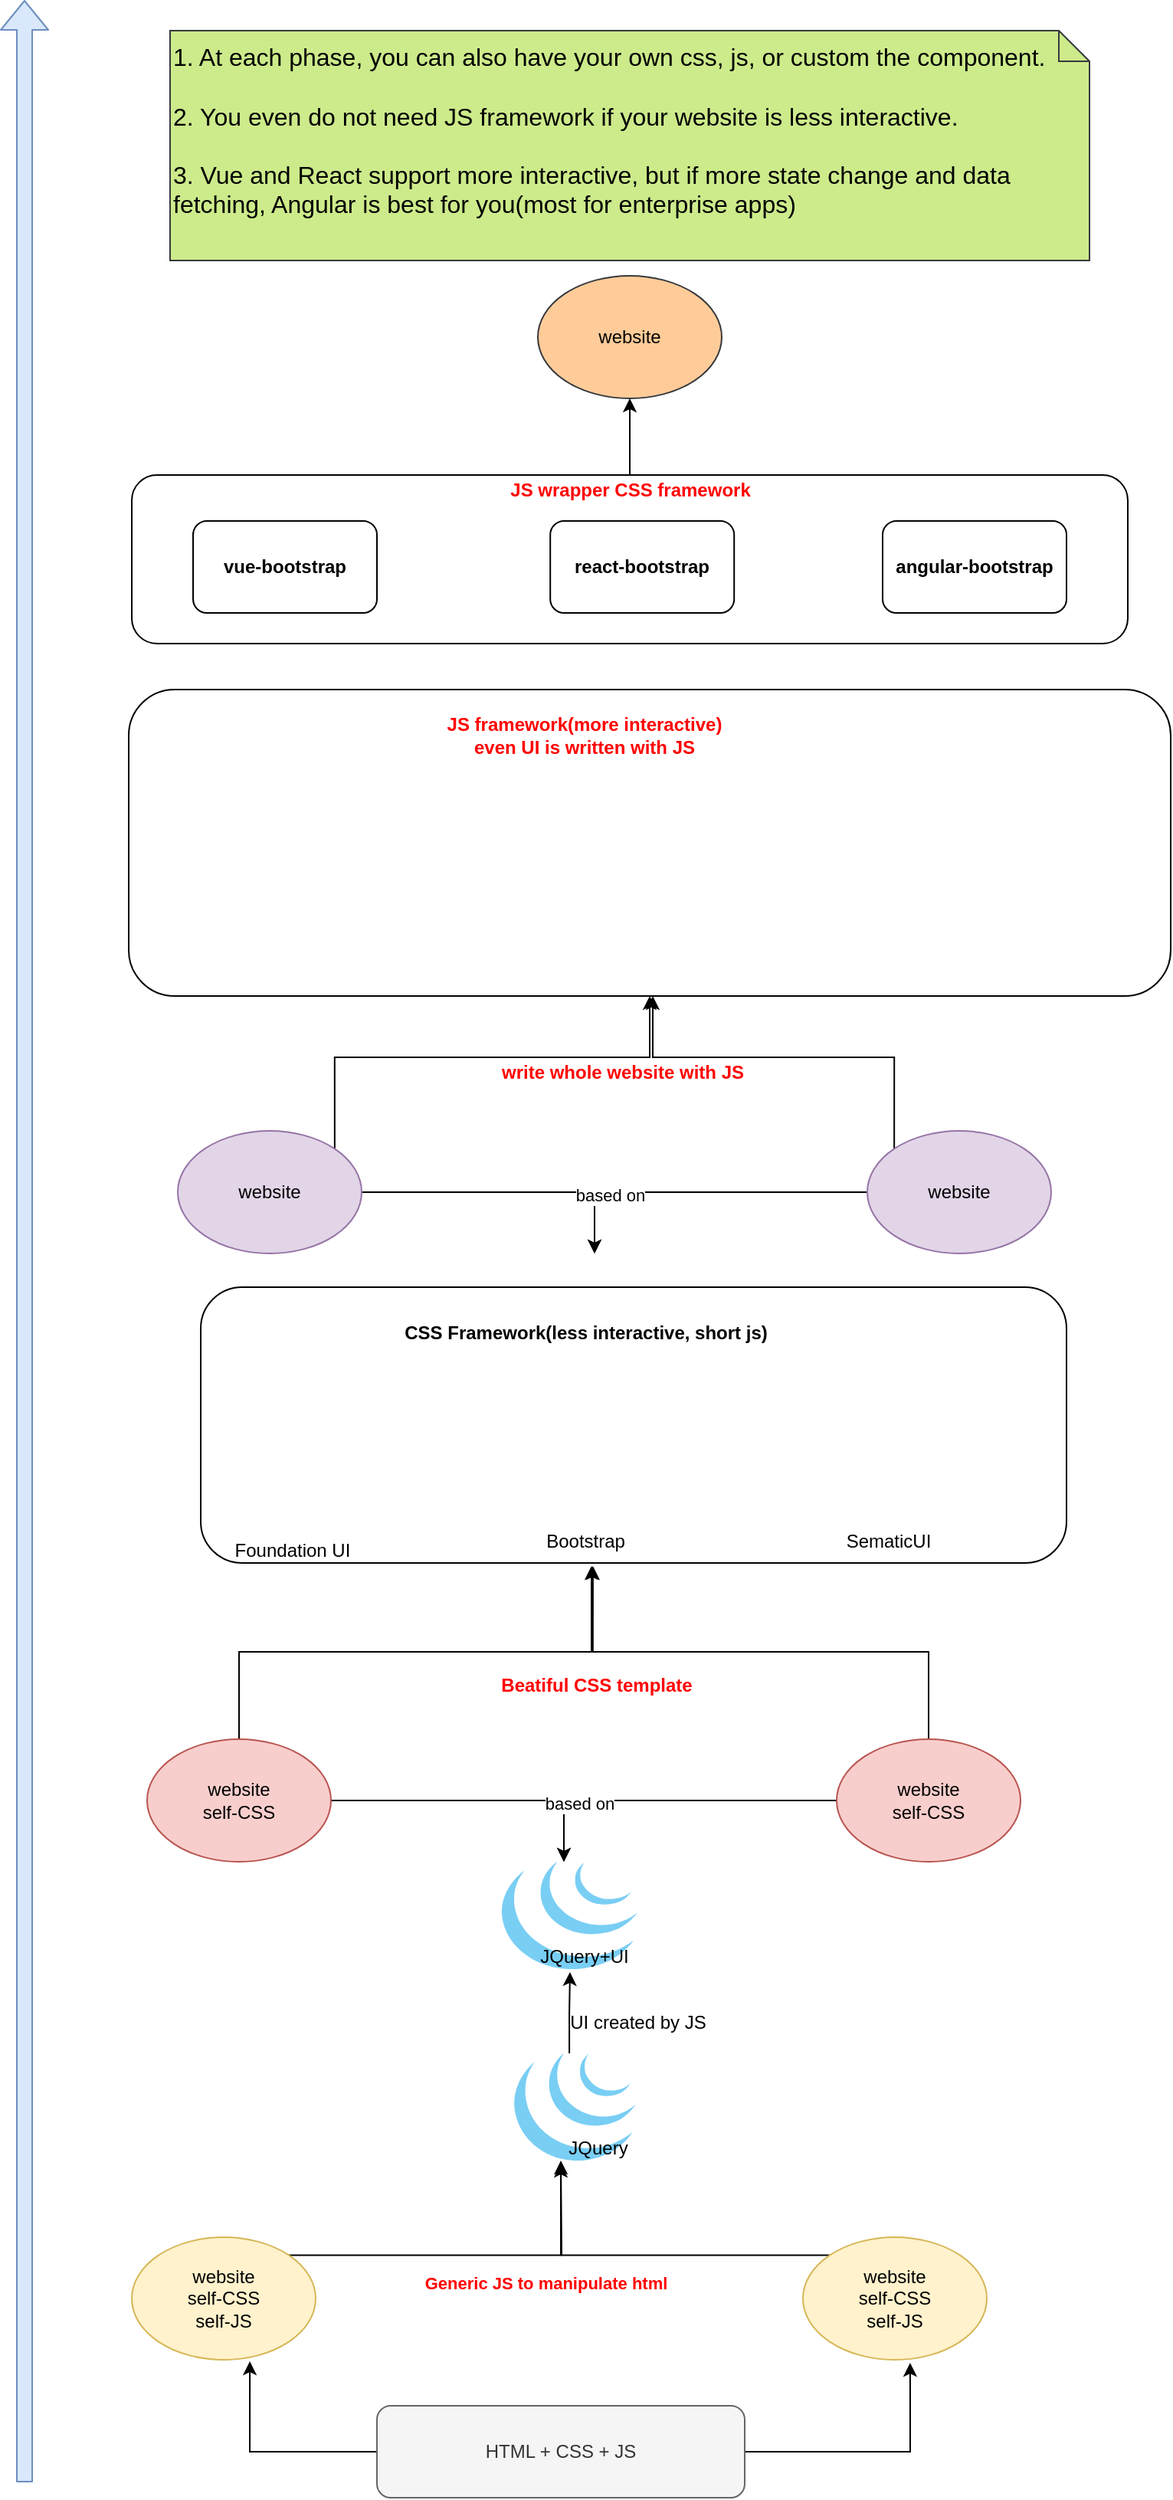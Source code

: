<mxfile version="13.3.9" type="github">
  <diagram id="S24CGJO7lzemPNCgiepG" name="Page-1">
    <mxGraphModel dx="1303" dy="1835" grid="1" gridSize="10" guides="1" tooltips="1" connect="1" arrows="1" fold="1" page="1" pageScale="1" pageWidth="850" pageHeight="1100" math="0" shadow="0">
      <root>
        <mxCell id="0" />
        <mxCell id="1" parent="0" />
        <mxCell id="tqCXdyYsHLN2qKY4FOlf-62" value="" style="rounded=1;whiteSpace=wrap;html=1;fontColor=#FF0000;" vertex="1" parent="1">
          <mxGeometry x="130" y="-750" width="650" height="110" as="geometry" />
        </mxCell>
        <mxCell id="tqCXdyYsHLN2qKY4FOlf-50" value="" style="rounded=1;whiteSpace=wrap;html=1;fontColor=#FF0000;" vertex="1" parent="1">
          <mxGeometry x="128" y="-610" width="680" height="200" as="geometry" />
        </mxCell>
        <mxCell id="tqCXdyYsHLN2qKY4FOlf-25" style="edgeStyle=orthogonalEdgeStyle;rounded=0;orthogonalLoop=1;jettySize=auto;html=1;entryX=0.371;entryY=1;entryDx=0;entryDy=0;entryPerimeter=0;" edge="1" parent="1" source="tqCXdyYsHLN2qKY4FOlf-2" target="tqCXdyYsHLN2qKY4FOlf-24">
          <mxGeometry relative="1" as="geometry" />
        </mxCell>
        <mxCell id="tqCXdyYsHLN2qKY4FOlf-2" value="" style="dashed=0;outlineConnect=0;html=1;align=center;labelPosition=center;verticalLabelPosition=bottom;verticalAlign=top;shape=mxgraph.weblogos.jquery;fillColor=#0BB9EA;gradientColor=#032F80" vertex="1" parent="1">
          <mxGeometry x="372.1" y="280" width="86.9" height="72" as="geometry" />
        </mxCell>
        <mxCell id="tqCXdyYsHLN2qKY4FOlf-22" value="JQuery" style="text;html=1;align=center;verticalAlign=middle;resizable=0;points=[];autosize=1;" vertex="1" parent="tqCXdyYsHLN2qKY4FOlf-2">
          <mxGeometry x="36.9" y="52" width="50" height="20" as="geometry" />
        </mxCell>
        <mxCell id="tqCXdyYsHLN2qKY4FOlf-4" value="" style="shape=image;html=1;verticalAlign=top;verticalLabelPosition=bottom;labelBackgroundColor=#ffffff;imageAspect=0;aspect=fixed;image=https://cdn4.iconfinder.com/data/icons/logos-and-brands/512/21_Angular_logo_logos-128.png" vertex="1" parent="1">
          <mxGeometry x="490" y="-560.73" width="128" height="128" as="geometry" />
        </mxCell>
        <mxCell id="tqCXdyYsHLN2qKY4FOlf-6" value="" style="shape=image;html=1;verticalAlign=top;verticalLabelPosition=bottom;labelBackgroundColor=#ffffff;imageAspect=0;aspect=fixed;image=https://cdn4.iconfinder.com/data/icons/logos-3/600/React.js_logo-128.png" vertex="1" parent="1">
          <mxGeometry x="295.8" y="-550" width="128" height="128" as="geometry" />
        </mxCell>
        <mxCell id="tqCXdyYsHLN2qKY4FOlf-9" value="" style="shape=image;verticalLabelPosition=bottom;labelBackgroundColor=#ffffff;verticalAlign=top;aspect=fixed;imageAspect=0;image=https://www.webdatarocks.com/wd_uploads/2019/04/768px-Vue.js_Logo_2.svg.png;" vertex="1" parent="1">
          <mxGeometry x="140" y="-529.27" width="100" height="86.54" as="geometry" />
        </mxCell>
        <mxCell id="tqCXdyYsHLN2qKY4FOlf-10" value="" style="shape=image;html=1;verticalAlign=top;verticalLabelPosition=bottom;labelBackgroundColor=#ffffff;imageAspect=0;aspect=fixed;image=https://cdn4.iconfinder.com/data/icons/logos-and-brands/512/111_Ember_logo_logos-128.png" vertex="1" parent="1">
          <mxGeometry x="680" y="-560.73" width="128" height="128" as="geometry" />
        </mxCell>
        <mxCell id="tqCXdyYsHLN2qKY4FOlf-48" style="edgeStyle=orthogonalEdgeStyle;rounded=0;orthogonalLoop=1;jettySize=auto;html=1;entryX=0.642;entryY=1.013;entryDx=0;entryDy=0;entryPerimeter=0;fontColor=#FF0000;" edge="1" parent="1" source="tqCXdyYsHLN2qKY4FOlf-11" target="tqCXdyYsHLN2qKY4FOlf-13">
          <mxGeometry relative="1" as="geometry" />
        </mxCell>
        <mxCell id="tqCXdyYsHLN2qKY4FOlf-49" style="edgeStyle=orthogonalEdgeStyle;rounded=0;orthogonalLoop=1;jettySize=auto;html=1;entryX=0.583;entryY=1.025;entryDx=0;entryDy=0;entryPerimeter=0;fontColor=#FF0000;" edge="1" parent="1" source="tqCXdyYsHLN2qKY4FOlf-11" target="tqCXdyYsHLN2qKY4FOlf-17">
          <mxGeometry relative="1" as="geometry" />
        </mxCell>
        <mxCell id="tqCXdyYsHLN2qKY4FOlf-11" value="HTML + CSS + JS" style="rounded=1;whiteSpace=wrap;html=1;fillColor=#f5f5f5;strokeColor=#666666;fontColor=#333333;" vertex="1" parent="1">
          <mxGeometry x="290" y="510" width="240" height="60" as="geometry" />
        </mxCell>
        <mxCell id="tqCXdyYsHLN2qKY4FOlf-18" style="edgeStyle=orthogonalEdgeStyle;rounded=0;orthogonalLoop=1;jettySize=auto;html=1;exitX=1;exitY=0;exitDx=0;exitDy=0;" edge="1" parent="1" source="tqCXdyYsHLN2qKY4FOlf-13">
          <mxGeometry relative="1" as="geometry">
            <mxPoint x="410" y="352" as="targetPoint" />
            <Array as="points">
              <mxPoint x="410" y="412" />
              <mxPoint x="410" y="352" />
            </Array>
          </mxGeometry>
        </mxCell>
        <mxCell id="tqCXdyYsHLN2qKY4FOlf-20" value="Generic JS to manipulate html" style="edgeLabel;html=1;align=center;verticalAlign=middle;resizable=0;points=[];fontStyle=1;fontColor=#FF0000;" vertex="1" connectable="0" parent="tqCXdyYsHLN2qKY4FOlf-18">
          <mxGeometry x="0.408" y="4" relative="1" as="geometry">
            <mxPoint x="0.37" y="22.3" as="offset" />
          </mxGeometry>
        </mxCell>
        <mxCell id="tqCXdyYsHLN2qKY4FOlf-13" value="website&lt;br&gt;self-CSS&lt;br&gt;self-JS" style="ellipse;whiteSpace=wrap;html=1;fillColor=#fff2cc;strokeColor=#d6b656;" vertex="1" parent="1">
          <mxGeometry x="130" y="400" width="120" height="80" as="geometry" />
        </mxCell>
        <mxCell id="tqCXdyYsHLN2qKY4FOlf-15" value="" style="shape=flexArrow;endArrow=classic;html=1;fillColor=#dae8fc;strokeColor=#6c8ebf;" edge="1" parent="1">
          <mxGeometry width="50" height="50" relative="1" as="geometry">
            <mxPoint x="60" y="560" as="sourcePoint" />
            <mxPoint x="60" y="-1060" as="targetPoint" />
          </mxGeometry>
        </mxCell>
        <mxCell id="tqCXdyYsHLN2qKY4FOlf-19" style="edgeStyle=orthogonalEdgeStyle;rounded=0;orthogonalLoop=1;jettySize=auto;html=1;exitX=0;exitY=0;exitDx=0;exitDy=0;" edge="1" parent="1" source="tqCXdyYsHLN2qKY4FOlf-17">
          <mxGeometry relative="1" as="geometry">
            <mxPoint x="410" y="350" as="targetPoint" />
          </mxGeometry>
        </mxCell>
        <mxCell id="tqCXdyYsHLN2qKY4FOlf-17" value="website&lt;br&gt;self-CSS&lt;br&gt;self-JS" style="ellipse;whiteSpace=wrap;html=1;fillColor=#fff2cc;strokeColor=#d6b656;" vertex="1" parent="1">
          <mxGeometry x="568" y="400" width="120" height="80" as="geometry" />
        </mxCell>
        <mxCell id="tqCXdyYsHLN2qKY4FOlf-23" value="" style="dashed=0;outlineConnect=0;html=1;align=center;labelPosition=center;verticalLabelPosition=bottom;verticalAlign=top;shape=mxgraph.weblogos.jquery;fillColor=#0BB9EA;gradientColor=#032F80" vertex="1" parent="1">
          <mxGeometry x="363.1" y="155" width="96.9" height="72" as="geometry" />
        </mxCell>
        <mxCell id="tqCXdyYsHLN2qKY4FOlf-24" value="JQuery+UI" style="text;html=1;align=center;verticalAlign=middle;resizable=0;points=[];autosize=1;" vertex="1" parent="tqCXdyYsHLN2qKY4FOlf-23">
          <mxGeometry x="26.9" y="52" width="70" height="20" as="geometry" />
        </mxCell>
        <mxCell id="tqCXdyYsHLN2qKY4FOlf-26" value="UI created by JS" style="text;html=1;align=center;verticalAlign=middle;resizable=0;points=[];autosize=1;" vertex="1" parent="1">
          <mxGeometry x="410" y="250" width="100" height="20" as="geometry" />
        </mxCell>
        <mxCell id="tqCXdyYsHLN2qKY4FOlf-32" style="edgeStyle=orthogonalEdgeStyle;rounded=0;orthogonalLoop=1;jettySize=auto;html=1;exitX=1;exitY=0.5;exitDx=0;exitDy=0;" edge="1" parent="1" source="tqCXdyYsHLN2qKY4FOlf-30" target="tqCXdyYsHLN2qKY4FOlf-23">
          <mxGeometry relative="1" as="geometry">
            <Array as="points">
              <mxPoint x="412" y="115" />
            </Array>
          </mxGeometry>
        </mxCell>
        <mxCell id="tqCXdyYsHLN2qKY4FOlf-35" style="edgeStyle=orthogonalEdgeStyle;rounded=0;orthogonalLoop=1;jettySize=auto;html=1;exitX=0.5;exitY=0;exitDx=0;exitDy=0;" edge="1" parent="1" source="tqCXdyYsHLN2qKY4FOlf-30">
          <mxGeometry relative="1" as="geometry">
            <mxPoint x="430" y="-38" as="targetPoint" />
            <Array as="points">
              <mxPoint x="200" y="18" />
              <mxPoint x="430" y="18" />
            </Array>
          </mxGeometry>
        </mxCell>
        <mxCell id="tqCXdyYsHLN2qKY4FOlf-30" value="website&lt;br&gt;self-CSS&lt;br&gt;" style="ellipse;whiteSpace=wrap;html=1;fillColor=#f8cecc;strokeColor=#b85450;" vertex="1" parent="1">
          <mxGeometry x="140" y="75" width="120" height="80" as="geometry" />
        </mxCell>
        <mxCell id="tqCXdyYsHLN2qKY4FOlf-33" style="edgeStyle=orthogonalEdgeStyle;rounded=0;orthogonalLoop=1;jettySize=auto;html=1;exitX=0;exitY=0.5;exitDx=0;exitDy=0;" edge="1" parent="1" source="tqCXdyYsHLN2qKY4FOlf-31" target="tqCXdyYsHLN2qKY4FOlf-23">
          <mxGeometry relative="1" as="geometry">
            <mxPoint x="620" y="180" as="sourcePoint" />
            <Array as="points">
              <mxPoint x="412" y="115" />
            </Array>
          </mxGeometry>
        </mxCell>
        <mxCell id="tqCXdyYsHLN2qKY4FOlf-42" value="based on" style="edgeLabel;html=1;align=center;verticalAlign=middle;resizable=0;points=[];" vertex="1" connectable="0" parent="tqCXdyYsHLN2qKY4FOlf-33">
          <mxGeometry x="0.541" y="2" relative="1" as="geometry">
            <mxPoint as="offset" />
          </mxGeometry>
        </mxCell>
        <mxCell id="tqCXdyYsHLN2qKY4FOlf-38" style="edgeStyle=orthogonalEdgeStyle;rounded=0;orthogonalLoop=1;jettySize=auto;html=1;entryX=0.453;entryY=1.011;entryDx=0;entryDy=0;entryPerimeter=0;" edge="1" parent="1" source="tqCXdyYsHLN2qKY4FOlf-31" target="tqCXdyYsHLN2qKY4FOlf-36">
          <mxGeometry relative="1" as="geometry">
            <Array as="points">
              <mxPoint x="650" y="18" />
              <mxPoint x="431" y="18" />
            </Array>
          </mxGeometry>
        </mxCell>
        <mxCell id="tqCXdyYsHLN2qKY4FOlf-31" value="website&lt;br&gt;self-CSS" style="ellipse;whiteSpace=wrap;html=1;fillColor=#f8cecc;strokeColor=#b85450;" vertex="1" parent="1">
          <mxGeometry x="590" y="75" width="120" height="80" as="geometry" />
        </mxCell>
        <mxCell id="tqCXdyYsHLN2qKY4FOlf-40" value="" style="group" vertex="1" connectable="0" parent="1">
          <mxGeometry x="175" y="-220" width="565" height="180" as="geometry" />
        </mxCell>
        <mxCell id="tqCXdyYsHLN2qKY4FOlf-37" value="" style="group" vertex="1" connectable="0" parent="tqCXdyYsHLN2qKY4FOlf-40">
          <mxGeometry width="565" height="180" as="geometry" />
        </mxCell>
        <mxCell id="tqCXdyYsHLN2qKY4FOlf-36" value="" style="rounded=1;whiteSpace=wrap;html=1;" vertex="1" parent="tqCXdyYsHLN2qKY4FOlf-37">
          <mxGeometry width="565" height="180" as="geometry" />
        </mxCell>
        <mxCell id="tqCXdyYsHLN2qKY4FOlf-5" value="SematicUI" style="shape=image;verticalLabelPosition=bottom;labelBackgroundColor=#ffffff;verticalAlign=top;aspect=fixed;imageAspect=0;image=https://semantic-ui.com/images/logo.png;" vertex="1" parent="tqCXdyYsHLN2qKY4FOlf-37">
          <mxGeometry x="385" y="24" width="128" height="128" as="geometry" />
        </mxCell>
        <mxCell id="tqCXdyYsHLN2qKY4FOlf-7" value="Bootstrap" style="shape=image;verticalLabelPosition=bottom;labelBackgroundColor=#ffffff;verticalAlign=top;aspect=fixed;imageAspect=0;image=https://miro.medium.com/max/300/1*X7iqYKdcqxKlxZjtmQ4yAw.png;" vertex="1" parent="tqCXdyYsHLN2qKY4FOlf-37">
          <mxGeometry x="183.8" y="40" width="135" height="112" as="geometry" />
        </mxCell>
        <mxCell id="tqCXdyYsHLN2qKY4FOlf-8" value="Foundation UI" style="shape=image;verticalLabelPosition=bottom;labelBackgroundColor=#ffffff;verticalAlign=top;aspect=fixed;imageAspect=0;image=https://miro.medium.com/max/244/1*8aq5h7volMPSqJZKroGN0g.png;" vertex="1" parent="tqCXdyYsHLN2qKY4FOlf-37">
          <mxGeometry x="5" y="20" width="110" height="138" as="geometry" />
        </mxCell>
        <mxCell id="tqCXdyYsHLN2qKY4FOlf-39" value="CSS Framework(less interactive, short js)" style="text;html=1;align=center;verticalAlign=middle;resizable=0;points=[];autosize=1;fontStyle=1" vertex="1" parent="tqCXdyYsHLN2qKY4FOlf-37">
          <mxGeometry x="126.3" y="20" width="250" height="20" as="geometry" />
        </mxCell>
        <mxCell id="tqCXdyYsHLN2qKY4FOlf-41" value="Beatiful CSS template " style="text;html=1;align=center;verticalAlign=middle;resizable=0;points=[];autosize=1;fontStyle=1;fontColor=#FF0000;" vertex="1" parent="1">
          <mxGeometry x="363.1" y="30" width="140" height="20" as="geometry" />
        </mxCell>
        <mxCell id="tqCXdyYsHLN2qKY4FOlf-43" style="edgeStyle=orthogonalEdgeStyle;rounded=0;orthogonalLoop=1;jettySize=auto;html=1;exitX=1;exitY=0.5;exitDx=0;exitDy=0;" edge="1" parent="1" source="tqCXdyYsHLN2qKY4FOlf-44">
          <mxGeometry relative="1" as="geometry">
            <mxPoint x="432" y="-242" as="targetPoint" />
            <Array as="points">
              <mxPoint x="432" y="-282" />
            </Array>
          </mxGeometry>
        </mxCell>
        <mxCell id="tqCXdyYsHLN2qKY4FOlf-54" style="edgeStyle=orthogonalEdgeStyle;rounded=0;orthogonalLoop=1;jettySize=auto;html=1;exitX=1;exitY=0;exitDx=0;exitDy=0;fontColor=#FF0000;" edge="1" parent="1" source="tqCXdyYsHLN2qKY4FOlf-44">
          <mxGeometry relative="1" as="geometry">
            <mxPoint x="468" y="-410" as="targetPoint" />
            <Array as="points">
              <mxPoint x="262" y="-370" />
              <mxPoint x="468" y="-370" />
            </Array>
          </mxGeometry>
        </mxCell>
        <mxCell id="tqCXdyYsHLN2qKY4FOlf-44" value="website" style="ellipse;whiteSpace=wrap;html=1;fillColor=#e1d5e7;strokeColor=#9673a6;" vertex="1" parent="1">
          <mxGeometry x="160" y="-322" width="120" height="80" as="geometry" />
        </mxCell>
        <mxCell id="tqCXdyYsHLN2qKY4FOlf-45" style="edgeStyle=orthogonalEdgeStyle;rounded=0;orthogonalLoop=1;jettySize=auto;html=1;exitX=0;exitY=0.5;exitDx=0;exitDy=0;" edge="1" parent="1" source="tqCXdyYsHLN2qKY4FOlf-47">
          <mxGeometry relative="1" as="geometry">
            <mxPoint x="640" y="-217" as="sourcePoint" />
            <mxPoint x="432" y="-242" as="targetPoint" />
            <Array as="points">
              <mxPoint x="432" y="-282" />
            </Array>
          </mxGeometry>
        </mxCell>
        <mxCell id="tqCXdyYsHLN2qKY4FOlf-46" value="based on" style="edgeLabel;html=1;align=center;verticalAlign=middle;resizable=0;points=[];" vertex="1" connectable="0" parent="tqCXdyYsHLN2qKY4FOlf-45">
          <mxGeometry x="0.541" y="2" relative="1" as="geometry">
            <mxPoint as="offset" />
          </mxGeometry>
        </mxCell>
        <mxCell id="tqCXdyYsHLN2qKY4FOlf-55" style="edgeStyle=orthogonalEdgeStyle;rounded=0;orthogonalLoop=1;jettySize=auto;html=1;exitX=0;exitY=0;exitDx=0;exitDy=0;fontColor=#FF0000;" edge="1" parent="1" source="tqCXdyYsHLN2qKY4FOlf-47">
          <mxGeometry relative="1" as="geometry">
            <mxPoint x="470" y="-410" as="targetPoint" />
            <Array as="points">
              <mxPoint x="628" y="-370" />
              <mxPoint x="470" y="-370" />
            </Array>
          </mxGeometry>
        </mxCell>
        <mxCell id="tqCXdyYsHLN2qKY4FOlf-47" value="website" style="ellipse;whiteSpace=wrap;html=1;fillColor=#e1d5e7;strokeColor=#9673a6;" vertex="1" parent="1">
          <mxGeometry x="610" y="-322" width="120" height="80" as="geometry" />
        </mxCell>
        <mxCell id="tqCXdyYsHLN2qKY4FOlf-53" value="JS framework(more interactive)&lt;br&gt;even UI is written with JS " style="text;html=1;align=center;verticalAlign=middle;resizable=0;points=[];autosize=1;fontColor=#FF0000;fontStyle=1" vertex="1" parent="1">
          <mxGeometry x="330" y="-595" width="190" height="30" as="geometry" />
        </mxCell>
        <mxCell id="tqCXdyYsHLN2qKY4FOlf-56" value="write whole website with JS" style="text;html=1;align=center;verticalAlign=middle;resizable=0;points=[];autosize=1;fontColor=#FF0000;fontStyle=1" vertex="1" parent="1">
          <mxGeometry x="365" y="-370" width="170" height="20" as="geometry" />
        </mxCell>
        <mxCell id="tqCXdyYsHLN2qKY4FOlf-57" value="vue-bootstrap" style="rounded=1;whiteSpace=wrap;html=1;fontStyle=1" vertex="1" parent="1">
          <mxGeometry x="170" y="-720" width="120" height="60" as="geometry" />
        </mxCell>
        <mxCell id="tqCXdyYsHLN2qKY4FOlf-58" value="react-bootstrap" style="rounded=1;whiteSpace=wrap;html=1;fontStyle=1" vertex="1" parent="1">
          <mxGeometry x="403.1" y="-720" width="120" height="60" as="geometry" />
        </mxCell>
        <mxCell id="tqCXdyYsHLN2qKY4FOlf-59" value="angular-bootstrap" style="rounded=1;whiteSpace=wrap;html=1;fontStyle=1" vertex="1" parent="1">
          <mxGeometry x="620" y="-720" width="120" height="60" as="geometry" />
        </mxCell>
        <mxCell id="tqCXdyYsHLN2qKY4FOlf-63" style="edgeStyle=orthogonalEdgeStyle;rounded=0;orthogonalLoop=1;jettySize=auto;html=1;entryX=0.5;entryY=1;entryDx=0;entryDy=0;fontColor=#000000;" edge="1" parent="1" source="tqCXdyYsHLN2qKY4FOlf-60" target="tqCXdyYsHLN2qKY4FOlf-61">
          <mxGeometry relative="1" as="geometry" />
        </mxCell>
        <mxCell id="tqCXdyYsHLN2qKY4FOlf-60" value="JS wrapper CSS framework" style="text;html=1;align=center;verticalAlign=middle;resizable=0;points=[];autosize=1;fontColor=#FF0000;fontStyle=1" vertex="1" parent="1">
          <mxGeometry x="370" y="-750" width="170" height="20" as="geometry" />
        </mxCell>
        <mxCell id="tqCXdyYsHLN2qKY4FOlf-61" value="website" style="ellipse;whiteSpace=wrap;html=1;fillColor=#ffcc99;strokeColor=#36393d;" vertex="1" parent="1">
          <mxGeometry x="395" y="-880" width="120" height="80" as="geometry" />
        </mxCell>
        <mxCell id="tqCXdyYsHLN2qKY4FOlf-66" value="&lt;div style=&quot;font-size: 16px&quot;&gt;1. At each phase, you can also have your own css, js, or custom the component.&lt;/div&gt;&lt;div style=&quot;font-size: 16px&quot;&gt;&lt;br style=&quot;font-size: 16px&quot;&gt;&lt;/div&gt;&lt;div style=&quot;font-size: 16px&quot;&gt;2. You even do not need JS framework if your website is less interactive.&lt;/div&gt;&lt;div style=&quot;font-size: 16px&quot;&gt;&lt;br style=&quot;font-size: 16px&quot;&gt;&lt;/div&gt;&lt;div style=&quot;font-size: 16px&quot;&gt;3. Vue and React support more interactive, but if more state change and data fetching, Angular is best for you(most for enterprise apps)&lt;/div&gt;&lt;div style=&quot;font-size: 16px&quot;&gt; &lt;br style=&quot;font-size: 16px&quot;&gt;&lt;/div&gt;" style="shape=note;size=20;whiteSpace=wrap;html=1;align=left;fillColor=#cdeb8b;strokeColor=#36393d;fontStyle=0;fontSize=16;" vertex="1" parent="1">
          <mxGeometry x="155" y="-1040" width="600" height="150" as="geometry" />
        </mxCell>
      </root>
    </mxGraphModel>
  </diagram>
</mxfile>
